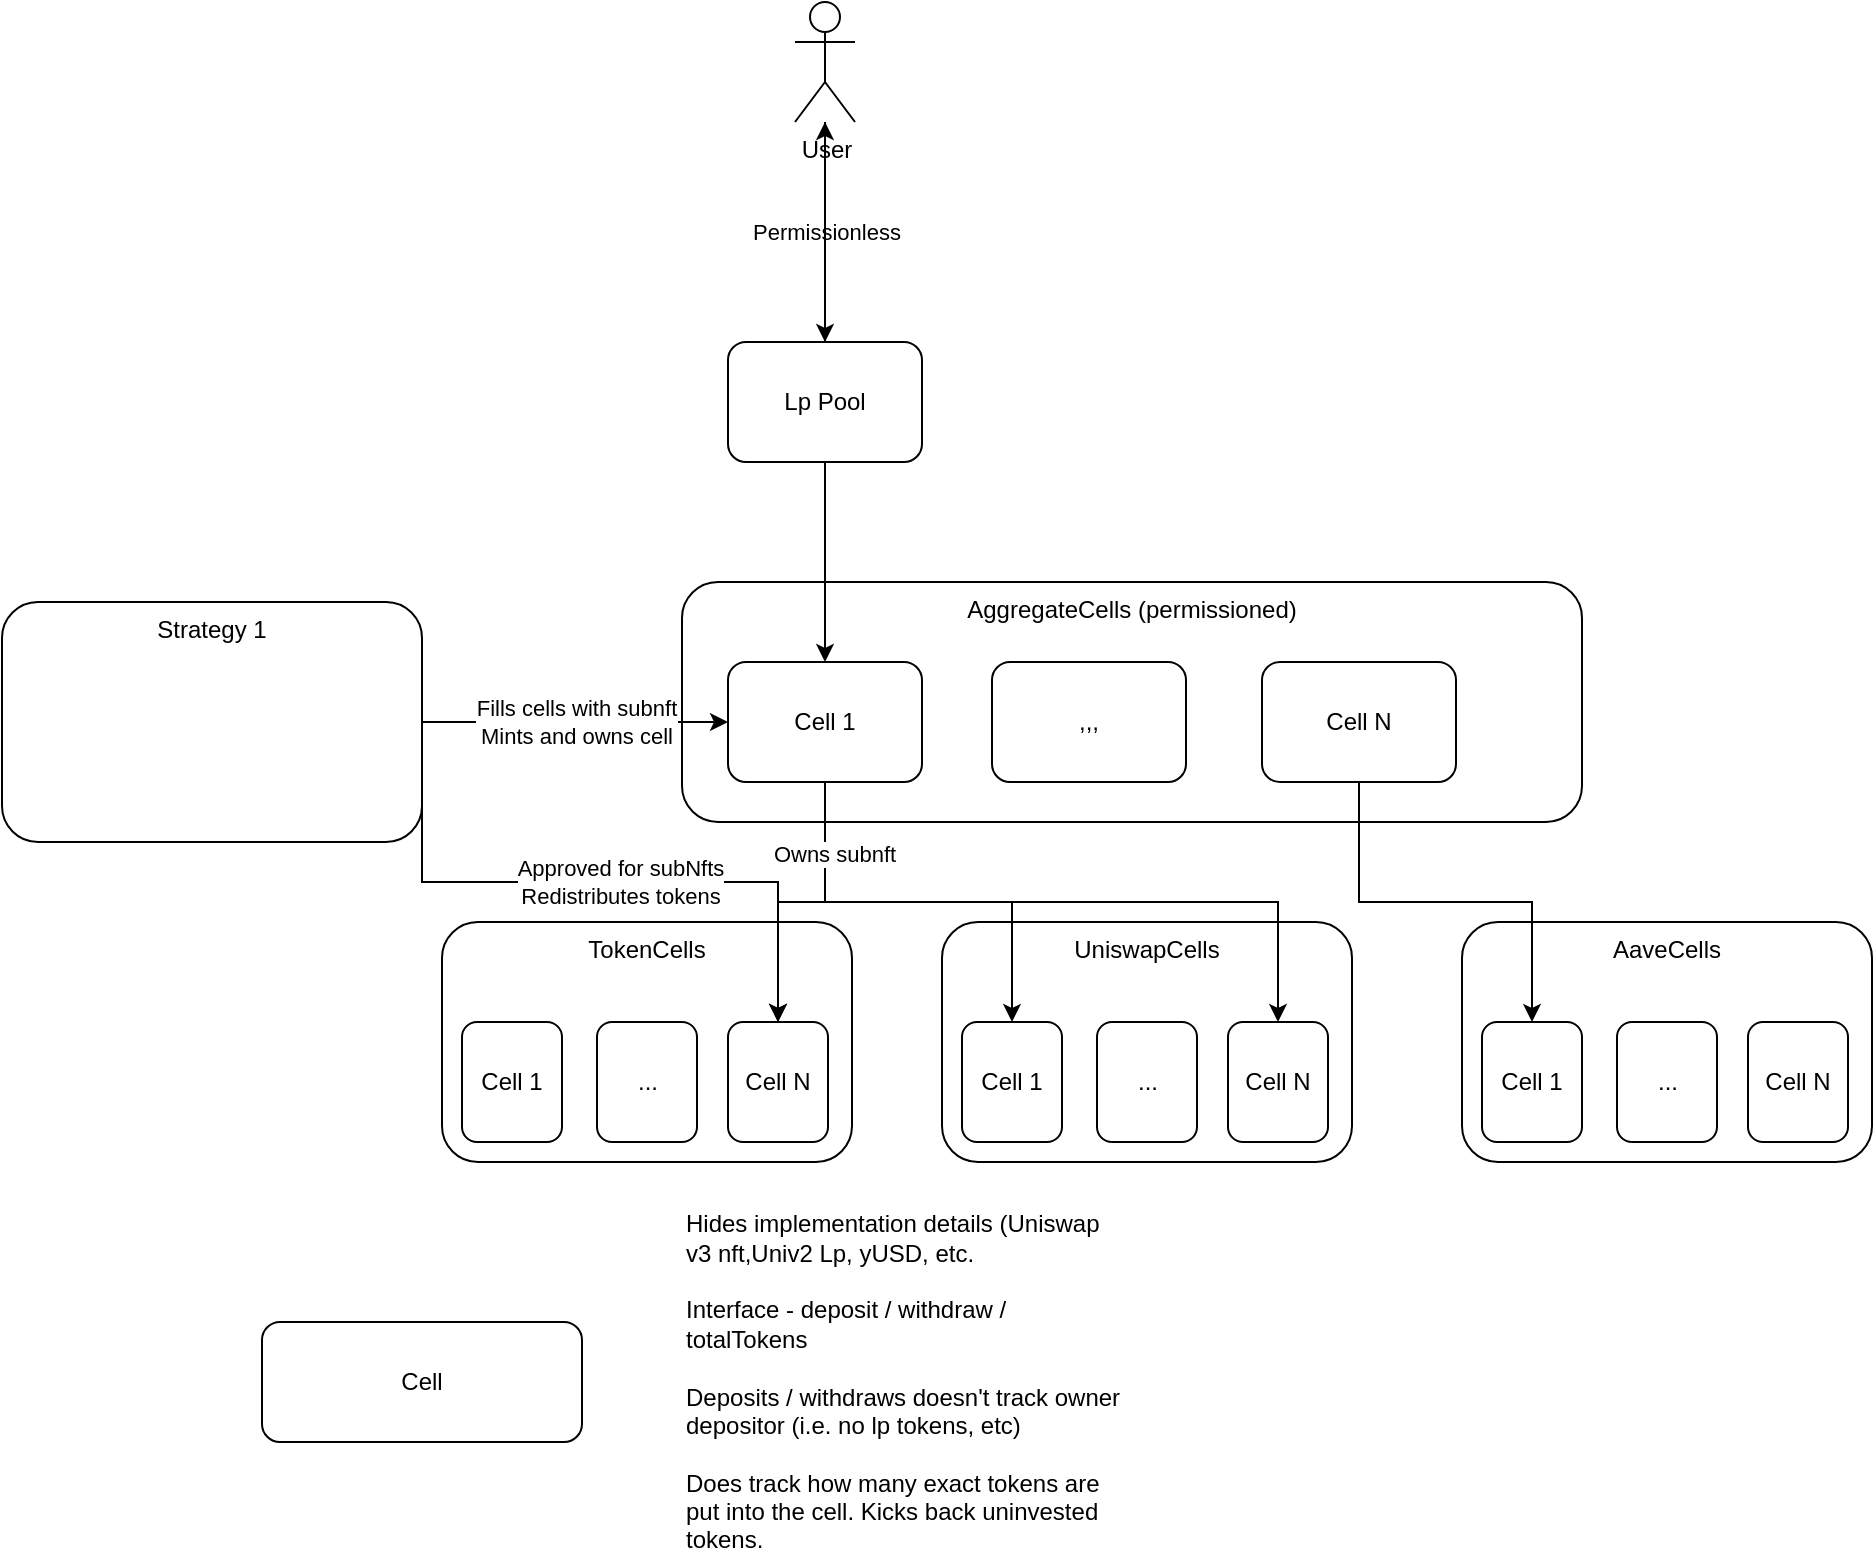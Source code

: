<mxfile version="14.9.6" type="device" pages="4"><diagram id="OqFoDrsM9FaaOK-e_dgH" name="Lp Arch"><mxGraphModel dx="1796" dy="-513" grid="1" gridSize="10" guides="1" tooltips="1" connect="1" arrows="1" fold="1" page="1" pageScale="1" pageWidth="850" pageHeight="1100" math="0" shadow="0"><root><mxCell id="mm3s4-afceiXCRBjyC73-0"/><mxCell id="mm3s4-afceiXCRBjyC73-1" parent="mm3s4-afceiXCRBjyC73-0"/><mxCell id="8jT5sVqiyPi-3r9AYFs0-0" value="AggregateCells (permissioned)" style="rounded=1;whiteSpace=wrap;html=1;verticalAlign=top;" parent="mm3s4-afceiXCRBjyC73-1" vertex="1"><mxGeometry x="30" y="1430" width="450" height="120" as="geometry"/></mxCell><mxCell id="8jT5sVqiyPi-3r9AYFs0-1" value="TokenCells" style="rounded=1;whiteSpace=wrap;html=1;verticalAlign=top;" parent="mm3s4-afceiXCRBjyC73-1" vertex="1"><mxGeometry x="-90" y="1600" width="205" height="120" as="geometry"/></mxCell><mxCell id="8jT5sVqiyPi-3r9AYFs0-2" value="Cell 1" style="rounded=1;whiteSpace=wrap;html=1;" parent="mm3s4-afceiXCRBjyC73-1" vertex="1"><mxGeometry x="-80" y="1650" width="50" height="60" as="geometry"/></mxCell><mxCell id="8jT5sVqiyPi-3r9AYFs0-3" value="..." style="rounded=1;whiteSpace=wrap;html=1;" parent="mm3s4-afceiXCRBjyC73-1" vertex="1"><mxGeometry x="-12.5" y="1650" width="50" height="60" as="geometry"/></mxCell><mxCell id="8jT5sVqiyPi-3r9AYFs0-4" value="Cell N" style="rounded=1;whiteSpace=wrap;html=1;" parent="mm3s4-afceiXCRBjyC73-1" vertex="1"><mxGeometry x="53" y="1650" width="50" height="60" as="geometry"/></mxCell><mxCell id="8jT5sVqiyPi-3r9AYFs0-5" value="UniswapCells" style="rounded=1;whiteSpace=wrap;html=1;verticalAlign=top;" parent="mm3s4-afceiXCRBjyC73-1" vertex="1"><mxGeometry x="160" y="1600" width="205" height="120" as="geometry"/></mxCell><mxCell id="8jT5sVqiyPi-3r9AYFs0-6" value="Cell 1" style="rounded=1;whiteSpace=wrap;html=1;" parent="mm3s4-afceiXCRBjyC73-1" vertex="1"><mxGeometry x="170" y="1650" width="50" height="60" as="geometry"/></mxCell><mxCell id="8jT5sVqiyPi-3r9AYFs0-7" value="..." style="rounded=1;whiteSpace=wrap;html=1;" parent="mm3s4-afceiXCRBjyC73-1" vertex="1"><mxGeometry x="237.5" y="1650" width="50" height="60" as="geometry"/></mxCell><mxCell id="8jT5sVqiyPi-3r9AYFs0-8" value="Cell N" style="rounded=1;whiteSpace=wrap;html=1;" parent="mm3s4-afceiXCRBjyC73-1" vertex="1"><mxGeometry x="303" y="1650" width="50" height="60" as="geometry"/></mxCell><mxCell id="8jT5sVqiyPi-3r9AYFs0-9" value="AaveCells" style="rounded=1;whiteSpace=wrap;html=1;verticalAlign=top;" parent="mm3s4-afceiXCRBjyC73-1" vertex="1"><mxGeometry x="420" y="1600" width="205" height="120" as="geometry"/></mxCell><mxCell id="8jT5sVqiyPi-3r9AYFs0-10" value="Cell 1" style="rounded=1;whiteSpace=wrap;html=1;" parent="mm3s4-afceiXCRBjyC73-1" vertex="1"><mxGeometry x="430" y="1650" width="50" height="60" as="geometry"/></mxCell><mxCell id="8jT5sVqiyPi-3r9AYFs0-11" value="..." style="rounded=1;whiteSpace=wrap;html=1;" parent="mm3s4-afceiXCRBjyC73-1" vertex="1"><mxGeometry x="497.5" y="1650" width="50" height="60" as="geometry"/></mxCell><mxCell id="8jT5sVqiyPi-3r9AYFs0-12" value="Cell N" style="rounded=1;whiteSpace=wrap;html=1;" parent="mm3s4-afceiXCRBjyC73-1" vertex="1"><mxGeometry x="563" y="1650" width="50" height="60" as="geometry"/></mxCell><mxCell id="8jT5sVqiyPi-3r9AYFs0-13" value="" style="edgeStyle=orthogonalEdgeStyle;rounded=0;orthogonalLoop=1;jettySize=auto;html=1;entryX=0.5;entryY=0;entryDx=0;entryDy=0;" parent="mm3s4-afceiXCRBjyC73-1" source="8jT5sVqiyPi-3r9AYFs0-14" target="8jT5sVqiyPi-3r9AYFs0-4" edge="1"><mxGeometry relative="1" as="geometry"/></mxCell><mxCell id="8jT5sVqiyPi-3r9AYFs0-14" value="Cell 1" style="rounded=1;whiteSpace=wrap;html=1;" parent="mm3s4-afceiXCRBjyC73-1" vertex="1"><mxGeometry x="53" y="1470" width="97" height="60" as="geometry"/></mxCell><mxCell id="8jT5sVqiyPi-3r9AYFs0-15" value="" style="edgeStyle=orthogonalEdgeStyle;rounded=0;orthogonalLoop=1;jettySize=auto;html=1;entryX=0.5;entryY=0;entryDx=0;entryDy=0;exitX=0.5;exitY=1;exitDx=0;exitDy=0;" parent="mm3s4-afceiXCRBjyC73-1" source="8jT5sVqiyPi-3r9AYFs0-14" target="8jT5sVqiyPi-3r9AYFs0-6" edge="1"><mxGeometry relative="1" as="geometry"><mxPoint x="111.5" y="1540" as="sourcePoint"/><mxPoint x="88" y="1660" as="targetPoint"/></mxGeometry></mxCell><mxCell id="8jT5sVqiyPi-3r9AYFs0-16" value="" style="edgeStyle=orthogonalEdgeStyle;rounded=0;orthogonalLoop=1;jettySize=auto;html=1;entryX=0.5;entryY=0;entryDx=0;entryDy=0;exitX=0.5;exitY=1;exitDx=0;exitDy=0;" parent="mm3s4-afceiXCRBjyC73-1" source="8jT5sVqiyPi-3r9AYFs0-14" target="8jT5sVqiyPi-3r9AYFs0-8" edge="1"><mxGeometry relative="1" as="geometry"><mxPoint x="111.5" y="1540" as="sourcePoint"/><mxPoint x="205" y="1660" as="targetPoint"/></mxGeometry></mxCell><mxCell id="8jT5sVqiyPi-3r9AYFs0-24" value="Owns subnft" style="edgeLabel;html=1;align=center;verticalAlign=middle;resizable=0;points=[];" parent="8jT5sVqiyPi-3r9AYFs0-16" vertex="1" connectable="0"><mxGeometry x="-0.792" y="4" relative="1" as="geometry"><mxPoint as="offset"/></mxGeometry></mxCell><mxCell id="8jT5sVqiyPi-3r9AYFs0-17" value=",,," style="rounded=1;whiteSpace=wrap;html=1;" parent="mm3s4-afceiXCRBjyC73-1" vertex="1"><mxGeometry x="185" y="1470" width="97" height="60" as="geometry"/></mxCell><mxCell id="8jT5sVqiyPi-3r9AYFs0-18" value="Cell N" style="rounded=1;whiteSpace=wrap;html=1;" parent="mm3s4-afceiXCRBjyC73-1" vertex="1"><mxGeometry x="320" y="1470" width="97" height="60" as="geometry"/></mxCell><mxCell id="8jT5sVqiyPi-3r9AYFs0-19" value="" style="edgeStyle=orthogonalEdgeStyle;rounded=0;orthogonalLoop=1;jettySize=auto;html=1;entryX=0.5;entryY=0;entryDx=0;entryDy=0;exitX=0.5;exitY=1;exitDx=0;exitDy=0;" parent="mm3s4-afceiXCRBjyC73-1" source="8jT5sVqiyPi-3r9AYFs0-18" target="8jT5sVqiyPi-3r9AYFs0-10" edge="1"><mxGeometry relative="1" as="geometry"><mxPoint x="111.5" y="1540" as="sourcePoint"/><mxPoint x="338" y="1660" as="targetPoint"/></mxGeometry></mxCell><mxCell id="8jT5sVqiyPi-3r9AYFs0-22" value="Permissionless" style="edgeStyle=orthogonalEdgeStyle;rounded=0;orthogonalLoop=1;jettySize=auto;html=1;entryX=0.5;entryY=0;entryDx=0;entryDy=0;" parent="mm3s4-afceiXCRBjyC73-1" source="8jT5sVqiyPi-3r9AYFs0-21" target="8jT5sVqiyPi-3r9AYFs0-31" edge="1"><mxGeometry relative="1" as="geometry"/></mxCell><mxCell id="8jT5sVqiyPi-3r9AYFs0-21" value="User" style="shape=umlActor;verticalLabelPosition=bottom;verticalAlign=top;html=1;" parent="mm3s4-afceiXCRBjyC73-1" vertex="1"><mxGeometry x="86.5" y="1140" width="30" height="60" as="geometry"/></mxCell><mxCell id="8jT5sVqiyPi-3r9AYFs0-26" value="Fills cells with subnft&lt;br&gt;Mints and owns cell" style="edgeStyle=orthogonalEdgeStyle;rounded=0;orthogonalLoop=1;jettySize=auto;html=1;" parent="mm3s4-afceiXCRBjyC73-1" source="8jT5sVqiyPi-3r9AYFs0-25" target="8jT5sVqiyPi-3r9AYFs0-14" edge="1"><mxGeometry relative="1" as="geometry"/></mxCell><mxCell id="8jT5sVqiyPi-3r9AYFs0-25" value="Strategy 1" style="rounded=1;whiteSpace=wrap;html=1;verticalAlign=top;" parent="mm3s4-afceiXCRBjyC73-1" vertex="1"><mxGeometry x="-310" y="1440" width="210" height="120" as="geometry"/></mxCell><mxCell id="8jT5sVqiyPi-3r9AYFs0-28" value="Approved for subNfts&lt;br&gt;Redistributes tokens" style="edgeStyle=orthogonalEdgeStyle;rounded=0;orthogonalLoop=1;jettySize=auto;html=1;exitX=1;exitY=0.75;exitDx=0;exitDy=0;entryX=0.5;entryY=0;entryDx=0;entryDy=0;" parent="mm3s4-afceiXCRBjyC73-1" source="8jT5sVqiyPi-3r9AYFs0-25" target="8jT5sVqiyPi-3r9AYFs0-4" edge="1"><mxGeometry relative="1" as="geometry"><mxPoint x="-90" y="1510" as="sourcePoint"/><mxPoint x="63" y="1510" as="targetPoint"/><Array as="points"><mxPoint x="-100" y="1580"/><mxPoint x="78" y="1580"/></Array></mxGeometry></mxCell><mxCell id="8jT5sVqiyPi-3r9AYFs0-29" value="Cell" style="rounded=1;whiteSpace=wrap;html=1;" parent="mm3s4-afceiXCRBjyC73-1" vertex="1"><mxGeometry x="-180" y="1800" width="160" height="60" as="geometry"/></mxCell><mxCell id="8jT5sVqiyPi-3r9AYFs0-30" value="Hides implementation details (Uniswap v3 nft,Univ2 Lp, yUSD, etc.&lt;br&gt;&lt;br&gt;Interface - deposit / withdraw / totalTokens&lt;br&gt;&lt;br&gt;Deposits / withdraws doesn't track owner depositor (i.e. no lp tokens, etc)&lt;br&gt;&lt;br&gt;Does track how many exact tokens are put into the cell. Kicks back uninvested tokens." style="text;html=1;strokeColor=none;fillColor=none;align=left;verticalAlign=middle;whiteSpace=wrap;rounded=0;" parent="mm3s4-afceiXCRBjyC73-1" vertex="1"><mxGeometry x="30" y="1820" width="220" height="20" as="geometry"/></mxCell><mxCell id="8jT5sVqiyPi-3r9AYFs0-32" value="" style="edgeStyle=orthogonalEdgeStyle;rounded=0;orthogonalLoop=1;jettySize=auto;html=1;" parent="mm3s4-afceiXCRBjyC73-1" source="8jT5sVqiyPi-3r9AYFs0-31" target="8jT5sVqiyPi-3r9AYFs0-14" edge="1"><mxGeometry relative="1" as="geometry"/></mxCell><mxCell id="8jT5sVqiyPi-3r9AYFs0-34" value="" style="edgeStyle=orthogonalEdgeStyle;rounded=0;orthogonalLoop=1;jettySize=auto;html=1;" parent="mm3s4-afceiXCRBjyC73-1" source="8jT5sVqiyPi-3r9AYFs0-31" target="8jT5sVqiyPi-3r9AYFs0-21" edge="1"><mxGeometry relative="1" as="geometry"/></mxCell><mxCell id="8jT5sVqiyPi-3r9AYFs0-31" value="Lp Pool" style="rounded=1;whiteSpace=wrap;html=1;" parent="mm3s4-afceiXCRBjyC73-1" vertex="1"><mxGeometry x="53" y="1310" width="97" height="60" as="geometry"/></mxCell></root></mxGraphModel></diagram><diagram name="Uni Nft Arch" id="2hwoBE0U8jC5y-p6v8Aq"><mxGraphModel dx="1796" dy="-513" grid="1" gridSize="10" guides="1" tooltips="1" connect="1" arrows="1" fold="1" page="1" pageScale="1" pageWidth="850" pageHeight="1100" math="0" shadow="0"><root><mxCell id="VEHw4ffEBIytw-XzzyDO-0"/><mxCell id="VEHw4ffEBIytw-XzzyDO-1" parent="VEHw4ffEBIytw-XzzyDO-0"/><mxCell id="VEHw4ffEBIytw-XzzyDO-2" value="AggregateCells (permissioned)" style="rounded=1;whiteSpace=wrap;html=1;verticalAlign=top;" parent="VEHw4ffEBIytw-XzzyDO-1" vertex="1"><mxGeometry x="30" y="1430" width="450" height="120" as="geometry"/></mxCell><mxCell id="VEHw4ffEBIytw-XzzyDO-3" value="TokenCells" style="rounded=1;whiteSpace=wrap;html=1;verticalAlign=top;" parent="VEHw4ffEBIytw-XzzyDO-1" vertex="1"><mxGeometry x="-90" y="1600" width="205" height="120" as="geometry"/></mxCell><mxCell id="VEHw4ffEBIytw-XzzyDO-4" value="Cell 1" style="rounded=1;whiteSpace=wrap;html=1;" parent="VEHw4ffEBIytw-XzzyDO-1" vertex="1"><mxGeometry x="-80" y="1650" width="50" height="60" as="geometry"/></mxCell><mxCell id="VEHw4ffEBIytw-XzzyDO-5" value="..." style="rounded=1;whiteSpace=wrap;html=1;" parent="VEHw4ffEBIytw-XzzyDO-1" vertex="1"><mxGeometry x="-12.5" y="1650" width="50" height="60" as="geometry"/></mxCell><mxCell id="VEHw4ffEBIytw-XzzyDO-6" value="Cell N" style="rounded=1;whiteSpace=wrap;html=1;" parent="VEHw4ffEBIytw-XzzyDO-1" vertex="1"><mxGeometry x="53" y="1650" width="50" height="60" as="geometry"/></mxCell><mxCell id="VEHw4ffEBIytw-XzzyDO-7" value="UniswapCells" style="rounded=1;whiteSpace=wrap;html=1;verticalAlign=top;" parent="VEHw4ffEBIytw-XzzyDO-1" vertex="1"><mxGeometry x="160" y="1600" width="205" height="120" as="geometry"/></mxCell><mxCell id="VEHw4ffEBIytw-XzzyDO-8" value="Cell 1" style="rounded=1;whiteSpace=wrap;html=1;" parent="VEHw4ffEBIytw-XzzyDO-1" vertex="1"><mxGeometry x="170" y="1650" width="50" height="60" as="geometry"/></mxCell><mxCell id="VEHw4ffEBIytw-XzzyDO-9" value="..." style="rounded=1;whiteSpace=wrap;html=1;" parent="VEHw4ffEBIytw-XzzyDO-1" vertex="1"><mxGeometry x="237.5" y="1650" width="50" height="60" as="geometry"/></mxCell><mxCell id="VEHw4ffEBIytw-XzzyDO-10" value="Cell N" style="rounded=1;whiteSpace=wrap;html=1;" parent="VEHw4ffEBIytw-XzzyDO-1" vertex="1"><mxGeometry x="303" y="1650" width="50" height="60" as="geometry"/></mxCell><mxCell id="VEHw4ffEBIytw-XzzyDO-11" value="AaveCells" style="rounded=1;whiteSpace=wrap;html=1;verticalAlign=top;" parent="VEHw4ffEBIytw-XzzyDO-1" vertex="1"><mxGeometry x="420" y="1600" width="205" height="120" as="geometry"/></mxCell><mxCell id="VEHw4ffEBIytw-XzzyDO-12" value="Cell 1" style="rounded=1;whiteSpace=wrap;html=1;" parent="VEHw4ffEBIytw-XzzyDO-1" vertex="1"><mxGeometry x="430" y="1650" width="50" height="60" as="geometry"/></mxCell><mxCell id="VEHw4ffEBIytw-XzzyDO-13" value="..." style="rounded=1;whiteSpace=wrap;html=1;" parent="VEHw4ffEBIytw-XzzyDO-1" vertex="1"><mxGeometry x="497.5" y="1650" width="50" height="60" as="geometry"/></mxCell><mxCell id="VEHw4ffEBIytw-XzzyDO-14" value="Cell N" style="rounded=1;whiteSpace=wrap;html=1;" parent="VEHw4ffEBIytw-XzzyDO-1" vertex="1"><mxGeometry x="563" y="1650" width="50" height="60" as="geometry"/></mxCell><mxCell id="VEHw4ffEBIytw-XzzyDO-15" value="" style="edgeStyle=orthogonalEdgeStyle;rounded=0;orthogonalLoop=1;jettySize=auto;html=1;entryX=0.5;entryY=0;entryDx=0;entryDy=0;" parent="VEHw4ffEBIytw-XzzyDO-1" source="VEHw4ffEBIytw-XzzyDO-16" target="VEHw4ffEBIytw-XzzyDO-6" edge="1"><mxGeometry relative="1" as="geometry"/></mxCell><mxCell id="VEHw4ffEBIytw-XzzyDO-16" value="Cell 1" style="rounded=1;whiteSpace=wrap;html=1;" parent="VEHw4ffEBIytw-XzzyDO-1" vertex="1"><mxGeometry x="53" y="1470" width="97" height="60" as="geometry"/></mxCell><mxCell id="VEHw4ffEBIytw-XzzyDO-17" value="" style="edgeStyle=orthogonalEdgeStyle;rounded=0;orthogonalLoop=1;jettySize=auto;html=1;entryX=0.5;entryY=0;entryDx=0;entryDy=0;exitX=0.5;exitY=1;exitDx=0;exitDy=0;" parent="VEHw4ffEBIytw-XzzyDO-1" source="VEHw4ffEBIytw-XzzyDO-16" target="VEHw4ffEBIytw-XzzyDO-8" edge="1"><mxGeometry relative="1" as="geometry"><mxPoint x="111.5" y="1540" as="sourcePoint"/><mxPoint x="88" y="1660" as="targetPoint"/></mxGeometry></mxCell><mxCell id="VEHw4ffEBIytw-XzzyDO-18" value="" style="edgeStyle=orthogonalEdgeStyle;rounded=0;orthogonalLoop=1;jettySize=auto;html=1;entryX=0.5;entryY=0;entryDx=0;entryDy=0;exitX=0.5;exitY=1;exitDx=0;exitDy=0;" parent="VEHw4ffEBIytw-XzzyDO-1" source="VEHw4ffEBIytw-XzzyDO-16" target="VEHw4ffEBIytw-XzzyDO-10" edge="1"><mxGeometry relative="1" as="geometry"><mxPoint x="111.5" y="1540" as="sourcePoint"/><mxPoint x="205" y="1660" as="targetPoint"/></mxGeometry></mxCell><mxCell id="VEHw4ffEBIytw-XzzyDO-19" value="Owns subnft" style="edgeLabel;html=1;align=center;verticalAlign=middle;resizable=0;points=[];" parent="VEHw4ffEBIytw-XzzyDO-18" vertex="1" connectable="0"><mxGeometry x="-0.792" y="4" relative="1" as="geometry"><mxPoint as="offset"/></mxGeometry></mxCell><mxCell id="VEHw4ffEBIytw-XzzyDO-20" value=",,," style="rounded=1;whiteSpace=wrap;html=1;" parent="VEHw4ffEBIytw-XzzyDO-1" vertex="1"><mxGeometry x="185" y="1470" width="97" height="60" as="geometry"/></mxCell><mxCell id="VEHw4ffEBIytw-XzzyDO-21" value="Cell N" style="rounded=1;whiteSpace=wrap;html=1;" parent="VEHw4ffEBIytw-XzzyDO-1" vertex="1"><mxGeometry x="320" y="1470" width="97" height="60" as="geometry"/></mxCell><mxCell id="VEHw4ffEBIytw-XzzyDO-22" value="" style="edgeStyle=orthogonalEdgeStyle;rounded=0;orthogonalLoop=1;jettySize=auto;html=1;entryX=0.5;entryY=0;entryDx=0;entryDy=0;exitX=0.5;exitY=1;exitDx=0;exitDy=0;" parent="VEHw4ffEBIytw-XzzyDO-1" source="VEHw4ffEBIytw-XzzyDO-21" target="VEHw4ffEBIytw-XzzyDO-12" edge="1"><mxGeometry relative="1" as="geometry"><mxPoint x="111.5" y="1540" as="sourcePoint"/><mxPoint x="338" y="1660" as="targetPoint"/></mxGeometry></mxCell><mxCell id="VEHw4ffEBIytw-XzzyDO-23" value="Permissionless" style="edgeStyle=orthogonalEdgeStyle;rounded=0;orthogonalLoop=1;jettySize=auto;html=1;entryX=0.5;entryY=0;entryDx=0;entryDy=0;" parent="VEHw4ffEBIytw-XzzyDO-1" source="VEHw4ffEBIytw-XzzyDO-24" target="VEHw4ffEBIytw-XzzyDO-32" edge="1"><mxGeometry relative="1" as="geometry"/></mxCell><mxCell id="VEHw4ffEBIytw-XzzyDO-24" value="User" style="shape=umlActor;verticalLabelPosition=bottom;verticalAlign=top;html=1;" parent="VEHw4ffEBIytw-XzzyDO-1" vertex="1"><mxGeometry x="86.5" y="1100" width="30" height="60" as="geometry"/></mxCell><mxCell id="VEHw4ffEBIytw-XzzyDO-25" value="Fills cells with subnft&lt;br&gt;Mints and owns cell" style="edgeStyle=orthogonalEdgeStyle;rounded=0;orthogonalLoop=1;jettySize=auto;html=1;" parent="VEHw4ffEBIytw-XzzyDO-1" source="VEHw4ffEBIytw-XzzyDO-26" target="VEHw4ffEBIytw-XzzyDO-16" edge="1"><mxGeometry relative="1" as="geometry"/></mxCell><mxCell id="VEHw4ffEBIytw-XzzyDO-26" value="Strategy 1" style="rounded=1;whiteSpace=wrap;html=1;verticalAlign=top;" parent="VEHw4ffEBIytw-XzzyDO-1" vertex="1"><mxGeometry x="-310" y="1440" width="210" height="120" as="geometry"/></mxCell><mxCell id="VEHw4ffEBIytw-XzzyDO-27" value="Approved for subNfts&lt;br&gt;Redistributes tokens" style="edgeStyle=orthogonalEdgeStyle;rounded=0;orthogonalLoop=1;jettySize=auto;html=1;exitX=1;exitY=0.75;exitDx=0;exitDy=0;entryX=0.5;entryY=0;entryDx=0;entryDy=0;" parent="VEHw4ffEBIytw-XzzyDO-1" source="VEHw4ffEBIytw-XzzyDO-26" target="VEHw4ffEBIytw-XzzyDO-6" edge="1"><mxGeometry relative="1" as="geometry"><mxPoint x="-90" y="1510" as="sourcePoint"/><mxPoint x="63" y="1510" as="targetPoint"/><Array as="points"><mxPoint x="-100" y="1580"/><mxPoint x="78" y="1580"/></Array></mxGeometry></mxCell><mxCell id="VEHw4ffEBIytw-XzzyDO-28" value="Cell" style="rounded=1;whiteSpace=wrap;html=1;" parent="VEHw4ffEBIytw-XzzyDO-1" vertex="1"><mxGeometry x="-180" y="1800" width="160" height="60" as="geometry"/></mxCell><mxCell id="VEHw4ffEBIytw-XzzyDO-29" value="Hides implementation details (Uniswap v3 nft,Univ2 Lp, yUSD, etc.&lt;br&gt;&lt;br&gt;Interface - deposit / withdraw / totalTokens&lt;br&gt;&lt;br&gt;Deposits / withdraws doesn't track owner depositor (i.e. no lp tokens, etc)&lt;br&gt;&lt;br&gt;Does track how many exact tokens are put into the cell. Kicks back uninvested tokens." style="text;html=1;strokeColor=none;fillColor=none;align=left;verticalAlign=middle;whiteSpace=wrap;rounded=0;" parent="VEHw4ffEBIytw-XzzyDO-1" vertex="1"><mxGeometry x="30" y="1820" width="220" height="20" as="geometry"/></mxCell><mxCell id="VEHw4ffEBIytw-XzzyDO-30" value="" style="edgeStyle=orthogonalEdgeStyle;rounded=0;orthogonalLoop=1;jettySize=auto;html=1;" parent="VEHw4ffEBIytw-XzzyDO-1" source="VEHw4ffEBIytw-XzzyDO-32" target="VEHw4ffEBIytw-XzzyDO-16" edge="1"><mxGeometry relative="1" as="geometry"/></mxCell><mxCell id="VEHw4ffEBIytw-XzzyDO-31" value="" style="edgeStyle=orthogonalEdgeStyle;rounded=0;orthogonalLoop=1;jettySize=auto;html=1;" parent="VEHw4ffEBIytw-XzzyDO-1" source="VEHw4ffEBIytw-XzzyDO-32" target="VEHw4ffEBIytw-XzzyDO-24" edge="1"><mxGeometry relative="1" as="geometry"/></mxCell><mxCell id="VEHw4ffEBIytw-XzzyDO-37" value="" style="edgeStyle=orthogonalEdgeStyle;rounded=0;orthogonalLoop=1;jettySize=auto;html=1;entryX=0.5;entryY=0;entryDx=0;entryDy=0;" parent="VEHw4ffEBIytw-XzzyDO-1" source="VEHw4ffEBIytw-XzzyDO-32" target="VEHw4ffEBIytw-XzzyDO-26" edge="1"><mxGeometry relative="1" as="geometry"><mxPoint x="-102" y="1305" as="targetPoint"/></mxGeometry></mxCell><mxCell id="VEHw4ffEBIytw-XzzyDO-38" value="Emulated L for current price" style="edgeLabel;html=1;align=center;verticalAlign=middle;resizable=0;points=[];" parent="VEHw4ffEBIytw-XzzyDO-37" vertex="1" connectable="0"><mxGeometry x="-0.252" y="3" relative="1" as="geometry"><mxPoint as="offset"/></mxGeometry></mxCell><mxCell id="VEHw4ffEBIytw-XzzyDO-32" value="Uni NFT Pool" style="rounded=1;whiteSpace=wrap;html=1;verticalAlign=top;" parent="VEHw4ffEBIytw-XzzyDO-1" vertex="1"><mxGeometry x="-22" y="1240" width="247" height="130" as="geometry"/></mxCell><mxCell id="VEHw4ffEBIytw-XzzyDO-34" value="Cell 1&lt;br&gt;(1000, 3000)" style="rounded=1;whiteSpace=wrap;html=1;" parent="VEHw4ffEBIytw-XzzyDO-1" vertex="1"><mxGeometry x="-10.5" y="1290" width="97" height="60" as="geometry"/></mxCell><mxCell id="VEHw4ffEBIytw-XzzyDO-35" value="Cell 2&lt;br&gt;(1500, 2500)" style="rounded=1;whiteSpace=wrap;html=1;" parent="VEHw4ffEBIytw-XzzyDO-1" vertex="1"><mxGeometry x="103" y="1290" width="97" height="60" as="geometry"/></mxCell></root></mxGraphModel></diagram><diagram id="wT_rgpow9E83fnPB59YJ" name="Draft"><mxGraphModel dx="1773" dy="587" grid="1" gridSize="10" guides="1" tooltips="1" connect="1" arrows="1" fold="1" page="1" pageScale="1" pageWidth="827" pageHeight="1169" math="0" shadow="0"><root><mxCell id="0"/><mxCell id="1" parent="0"/><mxCell id="G0R8GSmFtAqzHQCyg18E-3" value="" style="edgeStyle=orthogonalEdgeStyle;rounded=0;orthogonalLoop=1;jettySize=auto;html=1;endArrow=block;endFill=0;dashed=1;" parent="1" source="G0R8GSmFtAqzHQCyg18E-1" target="G0R8GSmFtAqzHQCyg18E-2" edge="1"><mxGeometry relative="1" as="geometry"/></mxCell><mxCell id="G0R8GSmFtAqzHQCyg18E-1" value="TokensEntity" style="rounded=1;whiteSpace=wrap;html=1;" parent="1" vertex="1"><mxGeometry x="350" y="410" width="120" height="60" as="geometry"/></mxCell><mxCell id="G0R8GSmFtAqzHQCyg18E-15" value="" style="edgeStyle=orthogonalEdgeStyle;rounded=0;orthogonalLoop=1;jettySize=auto;html=1;endArrow=classic;endFill=1;" parent="1" source="G0R8GSmFtAqzHQCyg18E-2" target="G0R8GSmFtAqzHQCyg18E-4" edge="1"><mxGeometry relative="1" as="geometry"/></mxCell><mxCell id="G0R8GSmFtAqzHQCyg18E-2" value="VaultProxy" style="rounded=1;whiteSpace=wrap;html=1;" parent="1" vertex="1"><mxGeometry x="350" y="280" width="120" height="60" as="geometry"/></mxCell><mxCell id="G0R8GSmFtAqzHQCyg18E-5" value="A set of tokens abstraction" style="text;html=1;strokeColor=none;fillColor=none;align=center;verticalAlign=middle;whiteSpace=wrap;rounded=0;" parent="1" vertex="1"><mxGeometry x="500" y="410" width="90" height="20" as="geometry"/></mxCell><mxCell id="G0R8GSmFtAqzHQCyg18E-11" value="" style="edgeStyle=orthogonalEdgeStyle;rounded=0;orthogonalLoop=1;jettySize=auto;html=1;dashed=1;endArrow=block;endFill=0;" parent="1" source="G0R8GSmFtAqzHQCyg18E-6" target="G0R8GSmFtAqzHQCyg18E-4" edge="1"><mxGeometry relative="1" as="geometry"/></mxCell><mxCell id="G0R8GSmFtAqzHQCyg18E-6" value="ERC721" style="rounded=1;whiteSpace=wrap;html=1;" parent="1" vertex="1"><mxGeometry x="120" y="410" width="120" height="60" as="geometry"/></mxCell><mxCell id="G0R8GSmFtAqzHQCyg18E-7" value="mint NFT&lt;br&gt;burn NFT&lt;br&gt;transfer NFT&lt;br&gt;approve NFT" style="text;html=1;strokeColor=none;fillColor=none;align=center;verticalAlign=middle;whiteSpace=wrap;rounded=0;" parent="1" vertex="1"><mxGeometry x="20" y="420" width="90" height="20" as="geometry"/></mxCell><mxCell id="G0R8GSmFtAqzHQCyg18E-9" value="Deposit to underlying pools&lt;br&gt;Withdraw from underlying pools&lt;br&gt;Convert before depositing (?)&lt;br&gt;Holds vault NFTs&lt;br&gt;Emergency mode" style="text;html=1;strokeColor=none;fillColor=none;align=left;verticalAlign=middle;whiteSpace=wrap;rounded=0;" parent="1" vertex="1"><mxGeometry x="490" y="300" width="160" height="20" as="geometry"/></mxCell><mxCell id="G0R8GSmFtAqzHQCyg18E-12" value="Deposit to NFT&lt;br&gt;Withdraw from NFT&lt;br&gt;Convert before depositing (?)&lt;br&gt;TotalTokens&lt;br&gt;Can add nfts to nft positions via onERC721" style="text;html=1;strokeColor=none;fillColor=none;align=left;verticalAlign=middle;whiteSpace=wrap;rounded=0;" parent="1" vertex="1"><mxGeometry x="-60" y="300" width="160" height="20" as="geometry"/></mxCell><mxCell id="G0R8GSmFtAqzHQCyg18E-13" value="UniVault" style="rounded=1;whiteSpace=wrap;html=1;" parent="1" vertex="1"><mxGeometry x="120" y="200" width="120" height="60" as="geometry"/></mxCell><mxCell id="G0R8GSmFtAqzHQCyg18E-4" value="AaveVault" style="rounded=1;whiteSpace=wrap;html=1;" parent="1" vertex="1"><mxGeometry x="120" y="280" width="120" height="60" as="geometry"/></mxCell><mxCell id="G0R8GSmFtAqzHQCyg18E-14" value="Strategy" style="rounded=1;whiteSpace=wrap;html=1;" parent="1" vertex="1"><mxGeometry x="350" y="150" width="120" height="60" as="geometry"/></mxCell><mxCell id="G0R8GSmFtAqzHQCyg18E-16" value="" style="edgeStyle=orthogonalEdgeStyle;rounded=0;orthogonalLoop=1;jettySize=auto;html=1;endArrow=classic;endFill=1;exitX=0.5;exitY=0;exitDx=0;exitDy=0;entryX=0.5;entryY=1;entryDx=0;entryDy=0;" parent="1" source="G0R8GSmFtAqzHQCyg18E-2" target="G0R8GSmFtAqzHQCyg18E-14" edge="1"><mxGeometry relative="1" as="geometry"><mxPoint x="360" y="320" as="sourcePoint"/><mxPoint x="250" y="320" as="targetPoint"/></mxGeometry></mxCell><mxCell id="G0R8GSmFtAqzHQCyg18E-17" value="&lt;font face=&quot;helvetica&quot;&gt;totalTokens(token_i)&lt;br&gt;tokenPerPool(token_i)&lt;br&gt;&lt;/font&gt;" style="text;whiteSpace=wrap;html=1;" parent="1" vertex="1"><mxGeometry x="480" y="150" width="190" height="60" as="geometry"/></mxCell><mxCell id="G0R8GSmFtAqzHQCyg18E-18" value="" style="edgeStyle=orthogonalEdgeStyle;rounded=0;orthogonalLoop=1;jettySize=auto;html=1;endArrow=classic;endFill=1;exitX=0;exitY=0.5;exitDx=0;exitDy=0;entryX=1;entryY=0.5;entryDx=0;entryDy=0;" parent="1" source="G0R8GSmFtAqzHQCyg18E-2" target="G0R8GSmFtAqzHQCyg18E-13" edge="1"><mxGeometry relative="1" as="geometry"><mxPoint x="360" y="320" as="sourcePoint"/><mxPoint x="250" y="320" as="targetPoint"/></mxGeometry></mxCell><mxCell id="G0R8GSmFtAqzHQCyg18E-19" value="Approved ERC721 operator" style="text;html=1;strokeColor=none;fillColor=none;align=left;verticalAlign=middle;whiteSpace=wrap;rounded=0;" parent="1" vertex="1"><mxGeometry x="420" y="230" width="160" height="20" as="geometry"/></mxCell><mxCell id="G0R8GSmFtAqzHQCyg18E-20" value="per-tokens-entity minting&lt;br&gt;I.e. mint NFT for token pair" style="text;html=1;strokeColor=none;fillColor=none;align=center;verticalAlign=middle;whiteSpace=wrap;rounded=0;" parent="1" vertex="1"><mxGeometry x="190" y="360" width="90" height="20" as="geometry"/></mxCell><mxCell id="G0R8GSmFtAqzHQCyg18E-21" value="NodeVault" style="rounded=1;whiteSpace=wrap;html=1;align=center;" parent="1" vertex="1"><mxGeometry x="260" y="700" width="120" height="60" as="geometry"/></mxCell><mxCell id="G0R8GSmFtAqzHQCyg18E-23" value="NodeVault" style="rounded=1;whiteSpace=wrap;html=1;align=center;" parent="1" vertex="1"><mxGeometry x="190" y="790" width="120" height="60" as="geometry"/></mxCell><mxCell id="G0R8GSmFtAqzHQCyg18E-24" value="NodeVault" style="rounded=1;whiteSpace=wrap;html=1;align=center;" parent="1" vertex="1"><mxGeometry x="320" y="790" width="120" height="60" as="geometry"/></mxCell><mxCell id="G0R8GSmFtAqzHQCyg18E-25" value="Roles&lt;br&gt;Governance&lt;br&gt;Management&lt;br&gt;Strategist&lt;br&gt;" style="text;html=1;strokeColor=none;fillColor=none;align=center;verticalAlign=middle;whiteSpace=wrap;rounded=0;" parent="1" vertex="1"><mxGeometry x="530" y="690" width="90" height="20" as="geometry"/></mxCell><mxCell id="G0R8GSmFtAqzHQCyg18E-26" value="NodeVault" style="rounded=1;whiteSpace=wrap;html=1;align=center;arcSize=7;verticalAlign=top;" parent="1" vertex="1"><mxGeometry x="-200" y="570" width="320" height="280" as="geometry"/></mxCell><mxCell id="G0R8GSmFtAqzHQCyg18E-27" value="Governance Plafform and params" style="rounded=1;whiteSpace=wrap;html=1;align=center;" parent="1" vertex="1"><mxGeometry x="-180" y="600" width="280" height="60" as="geometry"/></mxCell><mxCell id="G0R8GSmFtAqzHQCyg18E-28" value="VaultSpace" style="rounded=1;whiteSpace=wrap;html=1;align=center;" parent="1" vertex="1"><mxGeometry x="-180" y="670" width="70" height="170" as="geometry"/></mxCell><mxCell id="G0R8GSmFtAqzHQCyg18E-29" value="VaultSpace" style="rounded=1;whiteSpace=wrap;html=1;align=center;" parent="1" vertex="1"><mxGeometry x="-75" y="670" width="70" height="170" as="geometry"/></mxCell><mxCell id="G0R8GSmFtAqzHQCyg18E-30" value="VaultSpace" style="rounded=1;whiteSpace=wrap;html=1;align=center;" parent="1" vertex="1"><mxGeometry x="30" y="670" width="70" height="170" as="geometry"/></mxCell><mxCell id="sG2lFNSSP-ctJC9SBbA3-1" value="TokenCells" style="rounded=1;whiteSpace=wrap;html=1;align=center;arcSize=7;verticalAlign=top;" parent="1" vertex="1"><mxGeometry x="-200" y="910" width="430" height="280" as="geometry"/></mxCell><mxCell id="sG2lFNSSP-ctJC9SBbA3-2" value="Governance Plafform and params" style="rounded=1;whiteSpace=wrap;html=1;align=center;" parent="1" vertex="1"><mxGeometry x="-180" y="940" width="380" height="60" as="geometry"/></mxCell><mxCell id="sG2lFNSSP-ctJC9SBbA3-3" value="ERC20 Space" style="rounded=1;whiteSpace=wrap;html=1;align=center;" parent="1" vertex="1"><mxGeometry x="-180" y="1010" width="70" height="170" as="geometry"/></mxCell><mxCell id="sG2lFNSSP-ctJC9SBbA3-4" value="ERC20 Space" style="rounded=1;whiteSpace=wrap;html=1;align=center;" parent="1" vertex="1"><mxGeometry x="-75" y="1010" width="70" height="170" as="geometry"/></mxCell><mxCell id="sG2lFNSSP-ctJC9SBbA3-5" value="ERC20 Space" style="rounded=1;whiteSpace=wrap;html=1;align=center;" parent="1" vertex="1"><mxGeometry x="30" y="1010" width="70" height="170" as="geometry"/></mxCell><mxCell id="sG2lFNSSP-ctJC9SBbA3-6" value="Transfer tokens&lt;br&gt;uphold invariant of token owned at all times&lt;br&gt;&lt;br&gt;transferTokensToCell&lt;br&gt;transferTokensFromCell" style="text;html=1;strokeColor=none;fillColor=none;align=center;verticalAlign=middle;whiteSpace=wrap;rounded=0;" parent="1" vertex="1"><mxGeometry x="290" y="1050" width="90" height="20" as="geometry"/></mxCell><mxCell id="sG2lFNSSP-ctJC9SBbA3-7" value="Null Space" style="rounded=1;whiteSpace=wrap;html=1;align=center;" parent="1" vertex="1"><mxGeometry x="130" y="1010" width="70" height="170" as="geometry"/></mxCell><mxCell id="kV35I4Qw8Khf_K7aPTZ4-1" value="TokenCells" style="rounded=1;whiteSpace=wrap;html=1;" parent="1" vertex="1"><mxGeometry x="-200" y="1520" width="120" height="60" as="geometry"/></mxCell><mxCell id="kV35I4Qw8Khf_K7aPTZ4-9" value="" style="edgeStyle=orthogonalEdgeStyle;rounded=0;orthogonalLoop=1;jettySize=auto;html=1;" parent="1" source="kV35I4Qw8Khf_K7aPTZ4-2" target="kV35I4Qw8Khf_K7aPTZ4-1" edge="1"><mxGeometry relative="1" as="geometry"/></mxCell><mxCell id="kV35I4Qw8Khf_K7aPTZ4-10" value="" style="edgeStyle=orthogonalEdgeStyle;rounded=0;orthogonalLoop=1;jettySize=auto;html=1;" parent="1" source="kV35I4Qw8Khf_K7aPTZ4-2" target="kV35I4Qw8Khf_K7aPTZ4-3" edge="1"><mxGeometry relative="1" as="geometry"/></mxCell><mxCell id="kV35I4Qw8Khf_K7aPTZ4-2" value="UniswapCells" style="rounded=1;whiteSpace=wrap;html=1;" parent="1" vertex="1"><mxGeometry y="1520" width="120" height="60" as="geometry"/></mxCell><mxCell id="kV35I4Qw8Khf_K7aPTZ4-3" value="AaveCells" style="rounded=1;whiteSpace=wrap;html=1;" parent="1" vertex="1"><mxGeometry x="200" y="1520" width="120" height="60" as="geometry"/></mxCell><mxCell id="kV35I4Qw8Khf_K7aPTZ4-6" value="rebalance" style="edgeStyle=orthogonalEdgeStyle;rounded=0;orthogonalLoop=1;jettySize=auto;html=1;entryX=1;entryY=0.5;entryDx=0;entryDy=0;" parent="1" source="kV35I4Qw8Khf_K7aPTZ4-4" target="kV35I4Qw8Khf_K7aPTZ4-1" edge="1"><mxGeometry relative="1" as="geometry"><mxPoint x="-80" y="1670" as="targetPoint"/></mxGeometry></mxCell><mxCell id="kV35I4Qw8Khf_K7aPTZ4-8" value="rebalance" style="edgeStyle=orthogonalEdgeStyle;rounded=0;orthogonalLoop=1;jettySize=auto;html=1;entryX=0;entryY=0.5;entryDx=0;entryDy=0;" parent="1" source="kV35I4Qw8Khf_K7aPTZ4-4" target="kV35I4Qw8Khf_K7aPTZ4-3" edge="1"><mxGeometry relative="1" as="geometry"><mxPoint x="200" y="1670" as="targetPoint"/></mxGeometry></mxCell><mxCell id="kV35I4Qw8Khf_K7aPTZ4-25" value="" style="edgeStyle=orthogonalEdgeStyle;rounded=0;orthogonalLoop=1;jettySize=auto;html=1;entryX=0.75;entryY=0;entryDx=0;entryDy=0;" parent="1" source="kV35I4Qw8Khf_K7aPTZ4-4" target="kV35I4Qw8Khf_K7aPTZ4-14" edge="1"><mxGeometry relative="1" as="geometry"><mxPoint x="60" y="1780" as="targetPoint"/><Array as="points"><mxPoint x="60" y="1770"/><mxPoint x="420" y="1770"/><mxPoint x="420" y="1390"/><mxPoint x="90" y="1390"/></Array></mxGeometry></mxCell><mxCell id="kV35I4Qw8Khf_K7aPTZ4-26" value="Forms Delegated NFT structure" style="edgeLabel;html=1;align=center;verticalAlign=middle;resizable=0;points=[];" parent="kV35I4Qw8Khf_K7aPTZ4-25" vertex="1" connectable="0"><mxGeometry x="-0.598" y="-1" relative="1" as="geometry"><mxPoint as="offset"/></mxGeometry></mxCell><mxCell id="kV35I4Qw8Khf_K7aPTZ4-4" value="Strategy" style="rounded=1;whiteSpace=wrap;html=1;" parent="1" vertex="1"><mxGeometry y="1640" width="120" height="60" as="geometry"/></mxCell><mxCell id="kV35I4Qw8Khf_K7aPTZ4-13" value="" style="edgeStyle=orthogonalEdgeStyle;rounded=0;orthogonalLoop=1;jettySize=auto;html=1;" parent="1" target="kV35I4Qw8Khf_K7aPTZ4-2" edge="1"><mxGeometry relative="1" as="geometry"><mxPoint x="60" y="1470" as="sourcePoint"/></mxGeometry></mxCell><mxCell id="kV35I4Qw8Khf_K7aPTZ4-19" value="deposit / withdraw" style="edgeLabel;html=1;align=center;verticalAlign=middle;resizable=0;points=[];" parent="kV35I4Qw8Khf_K7aPTZ4-13" vertex="1" connectable="0"><mxGeometry x="-0.32" y="2" relative="1" as="geometry"><mxPoint as="offset"/></mxGeometry></mxCell><mxCell id="kV35I4Qw8Khf_K7aPTZ4-21" value="" style="edgeStyle=orthogonalEdgeStyle;rounded=0;orthogonalLoop=1;jettySize=auto;html=1;entryX=0.5;entryY=0;entryDx=0;entryDy=0;" parent="1" source="kV35I4Qw8Khf_K7aPTZ4-14" target="kV35I4Qw8Khf_K7aPTZ4-3" edge="1"><mxGeometry relative="1" as="geometry"><mxPoint x="200" y="1440" as="targetPoint"/></mxGeometry></mxCell><mxCell id="kV35I4Qw8Khf_K7aPTZ4-23" value="" style="edgeStyle=orthogonalEdgeStyle;rounded=0;orthogonalLoop=1;jettySize=auto;html=1;entryX=0.5;entryY=0;entryDx=0;entryDy=0;" parent="1" source="kV35I4Qw8Khf_K7aPTZ4-14" target="kV35I4Qw8Khf_K7aPTZ4-1" edge="1"><mxGeometry relative="1" as="geometry"><mxPoint x="-80" y="1440" as="targetPoint"/></mxGeometry></mxCell><mxCell id="kV35I4Qw8Khf_K7aPTZ4-14" value="LpCells" style="rounded=1;whiteSpace=wrap;html=1;" parent="1" vertex="1"><mxGeometry y="1410" width="120" height="60" as="geometry"/></mxCell><mxCell id="kV35I4Qw8Khf_K7aPTZ4-27" value="AggregateCells" style="rounded=1;whiteSpace=wrap;html=1;verticalAlign=top;" parent="1" vertex="1"><mxGeometry x="-160" y="1850" width="450" height="120" as="geometry"/></mxCell><mxCell id="kV35I4Qw8Khf_K7aPTZ4-31" value="TokenCells" style="rounded=1;whiteSpace=wrap;html=1;verticalAlign=top;" parent="1" vertex="1"><mxGeometry x="-280" y="2020" width="205" height="120" as="geometry"/></mxCell><mxCell id="kV35I4Qw8Khf_K7aPTZ4-34" value="Cell 1" style="rounded=1;whiteSpace=wrap;html=1;" parent="1" vertex="1"><mxGeometry x="-270" y="2070" width="50" height="60" as="geometry"/></mxCell><mxCell id="kV35I4Qw8Khf_K7aPTZ4-35" value="..." style="rounded=1;whiteSpace=wrap;html=1;" parent="1" vertex="1"><mxGeometry x="-202.5" y="2070" width="50" height="60" as="geometry"/></mxCell><mxCell id="kV35I4Qw8Khf_K7aPTZ4-36" value="Cell N" style="rounded=1;whiteSpace=wrap;html=1;" parent="1" vertex="1"><mxGeometry x="-137" y="2070" width="50" height="60" as="geometry"/></mxCell><mxCell id="kV35I4Qw8Khf_K7aPTZ4-37" value="UniswapCells" style="rounded=1;whiteSpace=wrap;html=1;verticalAlign=top;" parent="1" vertex="1"><mxGeometry x="-30" y="2020" width="205" height="120" as="geometry"/></mxCell><mxCell id="kV35I4Qw8Khf_K7aPTZ4-38" value="Cell 1" style="rounded=1;whiteSpace=wrap;html=1;" parent="1" vertex="1"><mxGeometry x="-20" y="2070" width="50" height="60" as="geometry"/></mxCell><mxCell id="kV35I4Qw8Khf_K7aPTZ4-39" value="..." style="rounded=1;whiteSpace=wrap;html=1;" parent="1" vertex="1"><mxGeometry x="47.5" y="2070" width="50" height="60" as="geometry"/></mxCell><mxCell id="kV35I4Qw8Khf_K7aPTZ4-40" value="Cell N" style="rounded=1;whiteSpace=wrap;html=1;" parent="1" vertex="1"><mxGeometry x="113" y="2070" width="50" height="60" as="geometry"/></mxCell><mxCell id="kV35I4Qw8Khf_K7aPTZ4-41" value="AaveCells" style="rounded=1;whiteSpace=wrap;html=1;verticalAlign=top;" parent="1" vertex="1"><mxGeometry x="230" y="2020" width="205" height="120" as="geometry"/></mxCell><mxCell id="kV35I4Qw8Khf_K7aPTZ4-42" value="Cell 1" style="rounded=1;whiteSpace=wrap;html=1;" parent="1" vertex="1"><mxGeometry x="240" y="2070" width="50" height="60" as="geometry"/></mxCell><mxCell id="kV35I4Qw8Khf_K7aPTZ4-43" value="..." style="rounded=1;whiteSpace=wrap;html=1;" parent="1" vertex="1"><mxGeometry x="307.5" y="2070" width="50" height="60" as="geometry"/></mxCell><mxCell id="kV35I4Qw8Khf_K7aPTZ4-44" value="Cell N" style="rounded=1;whiteSpace=wrap;html=1;" parent="1" vertex="1"><mxGeometry x="373" y="2070" width="50" height="60" as="geometry"/></mxCell><mxCell id="kV35I4Qw8Khf_K7aPTZ4-46" value="" style="edgeStyle=orthogonalEdgeStyle;rounded=0;orthogonalLoop=1;jettySize=auto;html=1;entryX=0.5;entryY=0;entryDx=0;entryDy=0;" parent="1" source="kV35I4Qw8Khf_K7aPTZ4-45" target="kV35I4Qw8Khf_K7aPTZ4-36" edge="1"><mxGeometry relative="1" as="geometry"/></mxCell><mxCell id="kV35I4Qw8Khf_K7aPTZ4-45" value="Cell 1" style="rounded=1;whiteSpace=wrap;html=1;" parent="1" vertex="1"><mxGeometry x="-137" y="1890" width="97" height="60" as="geometry"/></mxCell><mxCell id="kV35I4Qw8Khf_K7aPTZ4-47" value="" style="edgeStyle=orthogonalEdgeStyle;rounded=0;orthogonalLoop=1;jettySize=auto;html=1;entryX=0.5;entryY=0;entryDx=0;entryDy=0;exitX=0.5;exitY=1;exitDx=0;exitDy=0;" parent="1" source="kV35I4Qw8Khf_K7aPTZ4-45" target="kV35I4Qw8Khf_K7aPTZ4-38" edge="1"><mxGeometry relative="1" as="geometry"><mxPoint x="-78.5" y="1960" as="sourcePoint"/><mxPoint x="-102" y="2080" as="targetPoint"/></mxGeometry></mxCell><mxCell id="kV35I4Qw8Khf_K7aPTZ4-48" value="" style="edgeStyle=orthogonalEdgeStyle;rounded=0;orthogonalLoop=1;jettySize=auto;html=1;entryX=0.5;entryY=0;entryDx=0;entryDy=0;exitX=0.5;exitY=1;exitDx=0;exitDy=0;" parent="1" source="kV35I4Qw8Khf_K7aPTZ4-45" target="kV35I4Qw8Khf_K7aPTZ4-40" edge="1"><mxGeometry relative="1" as="geometry"><mxPoint x="-78.5" y="1960" as="sourcePoint"/><mxPoint x="15" y="2080" as="targetPoint"/></mxGeometry></mxCell><mxCell id="kV35I4Qw8Khf_K7aPTZ4-50" value=",,," style="rounded=1;whiteSpace=wrap;html=1;" parent="1" vertex="1"><mxGeometry x="-5" y="1890" width="97" height="60" as="geometry"/></mxCell><mxCell id="kV35I4Qw8Khf_K7aPTZ4-51" value="Cell N" style="rounded=1;whiteSpace=wrap;html=1;" parent="1" vertex="1"><mxGeometry x="130" y="1890" width="97" height="60" as="geometry"/></mxCell></root></mxGraphModel></diagram><diagram id="D0r784l9c3iRKmd2CAns" name="Arch render"><mxGraphModel dx="946" dy="587" grid="1" gridSize="10" guides="1" tooltips="1" connect="1" arrows="1" fold="1" page="1" pageScale="1" pageWidth="850" pageHeight="1100" math="0" shadow="0"><root><mxCell id="lgocK7lNu4ObVV8Al-LI-0"/><mxCell id="lgocK7lNu4ObVV8Al-LI-1" parent="lgocK7lNu4ObVV8Al-LI-0"/></root></mxGraphModel></diagram></mxfile>